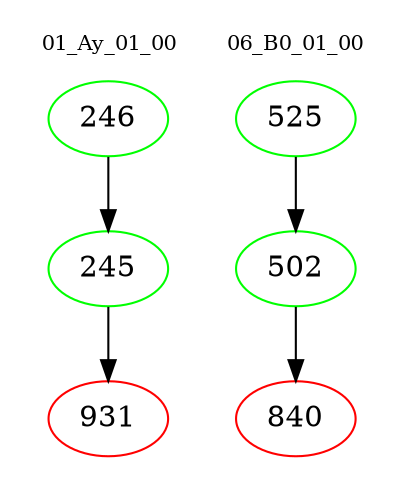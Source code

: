 digraph{
subgraph cluster_0 {
color = white
label = "01_Ay_01_00";
fontsize=10;
T0_246 [label="246", color="green"]
T0_246 -> T0_245 [color="black"]
T0_245 [label="245", color="green"]
T0_245 -> T0_931 [color="black"]
T0_931 [label="931", color="red"]
}
subgraph cluster_1 {
color = white
label = "06_B0_01_00";
fontsize=10;
T1_525 [label="525", color="green"]
T1_525 -> T1_502 [color="black"]
T1_502 [label="502", color="green"]
T1_502 -> T1_840 [color="black"]
T1_840 [label="840", color="red"]
}
}
